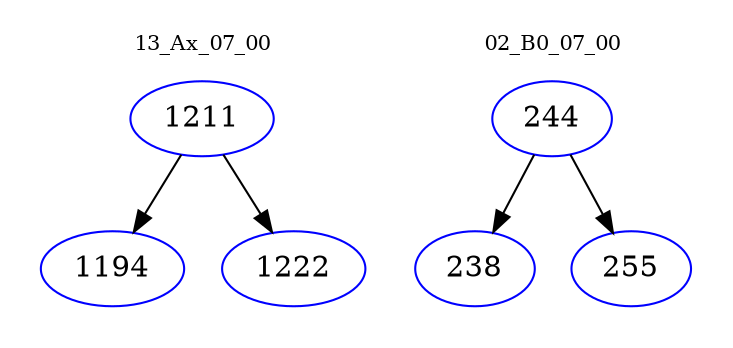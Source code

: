 digraph{
subgraph cluster_0 {
color = white
label = "13_Ax_07_00";
fontsize=10;
T0_1211 [label="1211", color="blue"]
T0_1211 -> T0_1194 [color="black"]
T0_1194 [label="1194", color="blue"]
T0_1211 -> T0_1222 [color="black"]
T0_1222 [label="1222", color="blue"]
}
subgraph cluster_1 {
color = white
label = "02_B0_07_00";
fontsize=10;
T1_244 [label="244", color="blue"]
T1_244 -> T1_238 [color="black"]
T1_238 [label="238", color="blue"]
T1_244 -> T1_255 [color="black"]
T1_255 [label="255", color="blue"]
}
}
